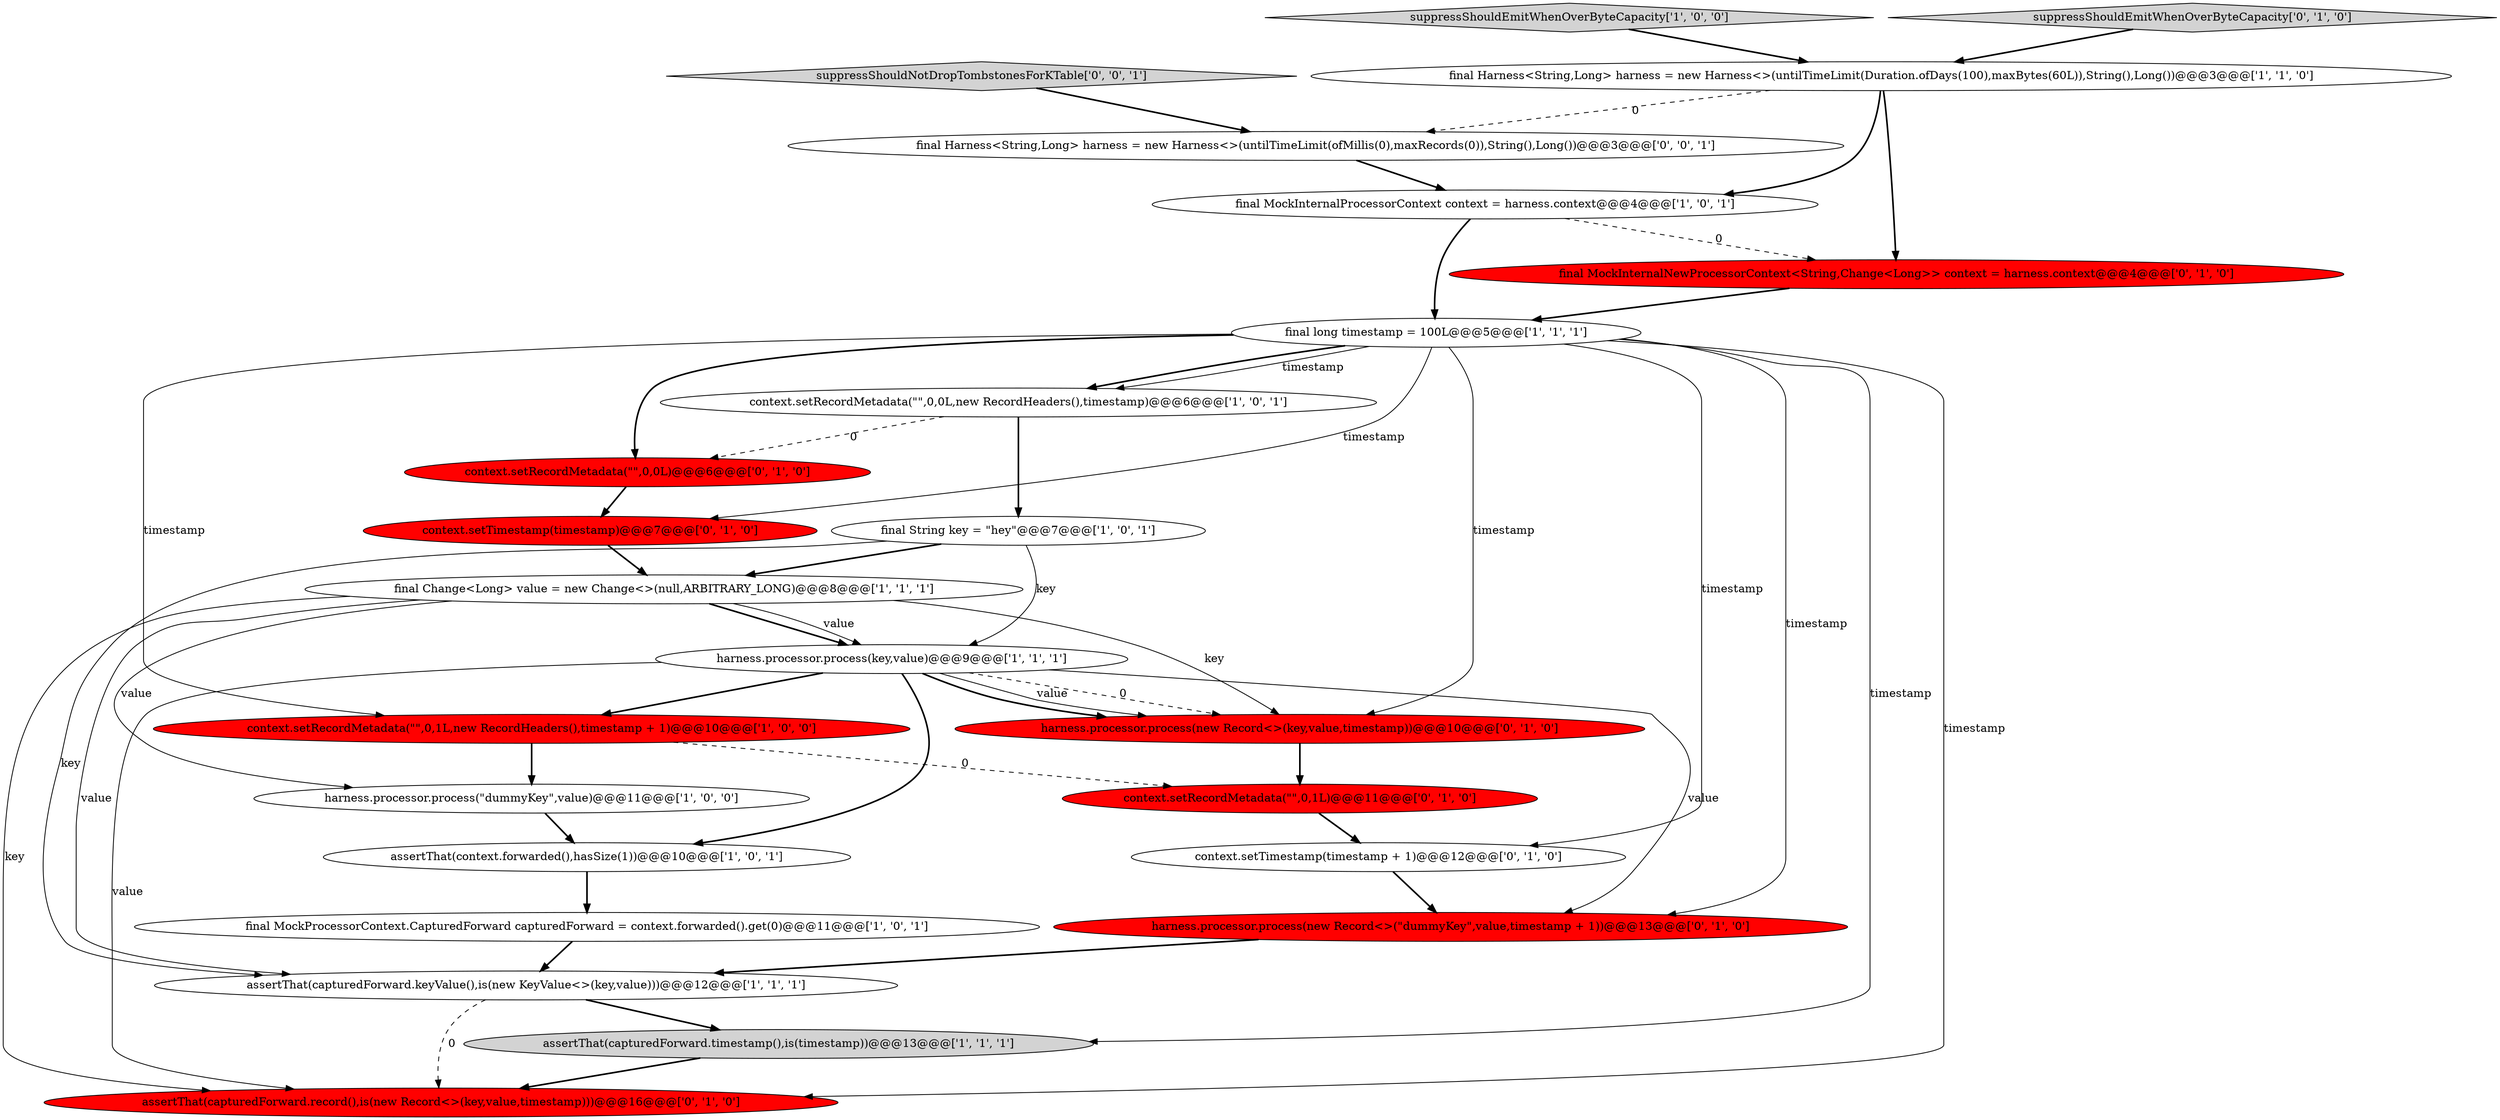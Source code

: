 digraph {
16 [style = filled, label = "context.setTimestamp(timestamp + 1)@@@12@@@['0', '1', '0']", fillcolor = white, shape = ellipse image = "AAA0AAABBB2BBB"];
11 [style = filled, label = "final String key = \"hey\"@@@7@@@['1', '0', '1']", fillcolor = white, shape = ellipse image = "AAA0AAABBB1BBB"];
4 [style = filled, label = "assertThat(capturedForward.keyValue(),is(new KeyValue<>(key,value)))@@@12@@@['1', '1', '1']", fillcolor = white, shape = ellipse image = "AAA0AAABBB1BBB"];
5 [style = filled, label = "harness.processor.process(\"dummyKey\",value)@@@11@@@['1', '0', '0']", fillcolor = white, shape = ellipse image = "AAA0AAABBB1BBB"];
7 [style = filled, label = "suppressShouldEmitWhenOverByteCapacity['1', '0', '0']", fillcolor = lightgray, shape = diamond image = "AAA0AAABBB1BBB"];
12 [style = filled, label = "final Change<Long> value = new Change<>(null,ARBITRARY_LONG)@@@8@@@['1', '1', '1']", fillcolor = white, shape = ellipse image = "AAA0AAABBB1BBB"];
13 [style = filled, label = "final Harness<String,Long> harness = new Harness<>(untilTimeLimit(Duration.ofDays(100),maxBytes(60L)),String(),Long())@@@3@@@['1', '1', '0']", fillcolor = white, shape = ellipse image = "AAA0AAABBB1BBB"];
14 [style = filled, label = "harness.processor.process(new Record<>(\"dummyKey\",value,timestamp + 1))@@@13@@@['0', '1', '0']", fillcolor = red, shape = ellipse image = "AAA1AAABBB2BBB"];
15 [style = filled, label = "context.setRecordMetadata(\"\",0,1L)@@@11@@@['0', '1', '0']", fillcolor = red, shape = ellipse image = "AAA1AAABBB2BBB"];
1 [style = filled, label = "final MockInternalProcessorContext context = harness.context@@@4@@@['1', '0', '1']", fillcolor = white, shape = ellipse image = "AAA0AAABBB1BBB"];
8 [style = filled, label = "final MockProcessorContext.CapturedForward capturedForward = context.forwarded().get(0)@@@11@@@['1', '0', '1']", fillcolor = white, shape = ellipse image = "AAA0AAABBB1BBB"];
20 [style = filled, label = "assertThat(capturedForward.record(),is(new Record<>(key,value,timestamp)))@@@16@@@['0', '1', '0']", fillcolor = red, shape = ellipse image = "AAA1AAABBB2BBB"];
17 [style = filled, label = "context.setTimestamp(timestamp)@@@7@@@['0', '1', '0']", fillcolor = red, shape = ellipse image = "AAA1AAABBB2BBB"];
23 [style = filled, label = "suppressShouldNotDropTombstonesForKTable['0', '0', '1']", fillcolor = lightgray, shape = diamond image = "AAA0AAABBB3BBB"];
10 [style = filled, label = "context.setRecordMetadata(\"\",0,1L,new RecordHeaders(),timestamp + 1)@@@10@@@['1', '0', '0']", fillcolor = red, shape = ellipse image = "AAA1AAABBB1BBB"];
6 [style = filled, label = "final long timestamp = 100L@@@5@@@['1', '1', '1']", fillcolor = white, shape = ellipse image = "AAA0AAABBB1BBB"];
2 [style = filled, label = "context.setRecordMetadata(\"\",0,0L,new RecordHeaders(),timestamp)@@@6@@@['1', '0', '1']", fillcolor = white, shape = ellipse image = "AAA0AAABBB1BBB"];
0 [style = filled, label = "assertThat(context.forwarded(),hasSize(1))@@@10@@@['1', '0', '1']", fillcolor = white, shape = ellipse image = "AAA0AAABBB1BBB"];
3 [style = filled, label = "assertThat(capturedForward.timestamp(),is(timestamp))@@@13@@@['1', '1', '1']", fillcolor = lightgray, shape = ellipse image = "AAA0AAABBB1BBB"];
24 [style = filled, label = "final Harness<String,Long> harness = new Harness<>(untilTimeLimit(ofMillis(0),maxRecords(0)),String(),Long())@@@3@@@['0', '0', '1']", fillcolor = white, shape = ellipse image = "AAA0AAABBB3BBB"];
19 [style = filled, label = "final MockInternalNewProcessorContext<String,Change<Long>> context = harness.context@@@4@@@['0', '1', '0']", fillcolor = red, shape = ellipse image = "AAA1AAABBB2BBB"];
9 [style = filled, label = "harness.processor.process(key,value)@@@9@@@['1', '1', '1']", fillcolor = white, shape = ellipse image = "AAA0AAABBB1BBB"];
21 [style = filled, label = "harness.processor.process(new Record<>(key,value,timestamp))@@@10@@@['0', '1', '0']", fillcolor = red, shape = ellipse image = "AAA1AAABBB2BBB"];
22 [style = filled, label = "suppressShouldEmitWhenOverByteCapacity['0', '1', '0']", fillcolor = lightgray, shape = diamond image = "AAA0AAABBB2BBB"];
18 [style = filled, label = "context.setRecordMetadata(\"\",0,0L)@@@6@@@['0', '1', '0']", fillcolor = red, shape = ellipse image = "AAA1AAABBB2BBB"];
7->13 [style = bold, label=""];
10->15 [style = dashed, label="0"];
4->3 [style = bold, label=""];
12->21 [style = solid, label="key"];
9->0 [style = bold, label=""];
6->18 [style = bold, label=""];
6->21 [style = solid, label="timestamp"];
21->15 [style = bold, label=""];
12->5 [style = solid, label="value"];
1->19 [style = dashed, label="0"];
18->17 [style = bold, label=""];
12->20 [style = solid, label="key"];
11->12 [style = bold, label=""];
9->10 [style = bold, label=""];
6->16 [style = solid, label="timestamp"];
12->9 [style = bold, label=""];
19->6 [style = bold, label=""];
15->16 [style = bold, label=""];
13->1 [style = bold, label=""];
9->14 [style = solid, label="value"];
6->2 [style = bold, label=""];
6->2 [style = solid, label="timestamp"];
6->10 [style = solid, label="timestamp"];
13->19 [style = bold, label=""];
17->12 [style = bold, label=""];
1->6 [style = bold, label=""];
3->20 [style = bold, label=""];
23->24 [style = bold, label=""];
10->5 [style = bold, label=""];
12->4 [style = solid, label="value"];
13->24 [style = dashed, label="0"];
5->0 [style = bold, label=""];
11->4 [style = solid, label="key"];
9->21 [style = dashed, label="0"];
4->20 [style = dashed, label="0"];
6->17 [style = solid, label="timestamp"];
0->8 [style = bold, label=""];
9->21 [style = bold, label=""];
11->9 [style = solid, label="key"];
2->18 [style = dashed, label="0"];
6->14 [style = solid, label="timestamp"];
16->14 [style = bold, label=""];
9->21 [style = solid, label="value"];
8->4 [style = bold, label=""];
24->1 [style = bold, label=""];
6->3 [style = solid, label="timestamp"];
6->20 [style = solid, label="timestamp"];
2->11 [style = bold, label=""];
12->9 [style = solid, label="value"];
22->13 [style = bold, label=""];
9->20 [style = solid, label="value"];
14->4 [style = bold, label=""];
}
